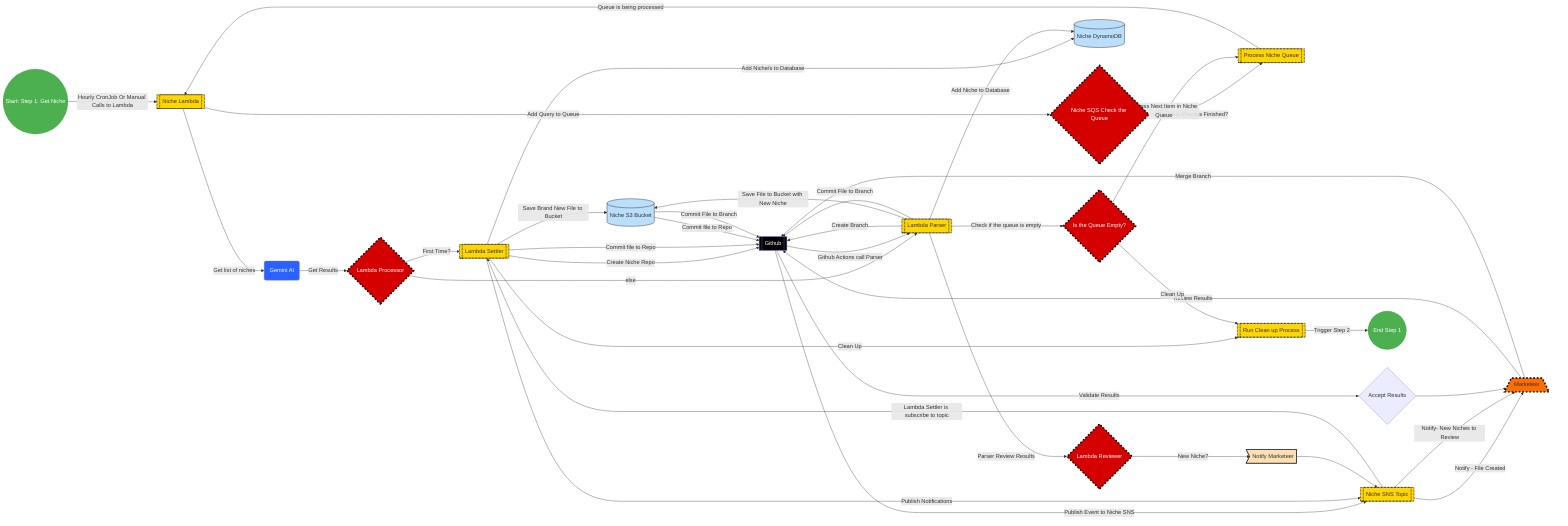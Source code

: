 %%{init: {'securityLevel': 'loose'}}%%
flowchart LR
    %% External ID: get-niches-process-flow-id-1
    Start(("Start: Step 1: Get Niche"))  -- Hourly CronJob Or Manual Calls to Lambda --> B[["Niche Lambda"]]
    B -- Add Query to Queue --> C{"Niche SQS Check the Queue"}
    C -- Previous Process Finished? --> D[["Process Niche Queue"]]
    D -- Queue is being processed --> B
    B -- Get list of niches --> E("Gemini AI")
    E -- Get Results --> F{"Lambda Processor"}
    F -- First Time? --> Q[["Lambda Settler"]]
    Q -- Save Brand New File to Bucket --> H[("Niche S3 Bucket")]
    Q -- Create Niche Repo --> I[["Github"]]
    Q -- Commit file to Repo --> I
    H -- Commit file to Repo --> I
    I -- Publish Event to Niche SNS --> T[["Niche SNS Topic"]]
    T -- Lambda Settler is subscribe to topic --> Q
    Q -- Add Niche/s to Database --> K[("Niche DynamoDB")]
    Q -- Publish Notifications --> T
    T -- Notify - File Created --> L[/"Marketeer"\]
    Q -- Clean Up --> U[["Run Clean up Process"]]
    F -- else --> N[["Lambda Parser"]]
    N -- Create Branch --> I
    N -- Save File to Bucket with New Niche --> H
    N -- Commit File to Branch --> I
    H -- Commit File to Branch --> I
    N -- Parser Review Results --> O{"Lambda Reviewer"}
    O -- New Niche? --> R>"Notify Marketeer"]
    R --> T
    T -- Notify- New Niches to Review --> L
    L -- Review Results --> I
    I -- Validate Results --> S{"Accept Results"}
    S --> L
    L -- Merge Branch --> I
    I -- Github Actions call Parser --> N
    N -- Add Niche to Database --> K
    N -- Check if the queue is empty --> M{"Is the Queue Empty?"}
    M -- Clean Up --> U
    M -- Process Next Item in Niche Queue --> D
    U -- Trigger Step 2 --> End((("End Step 1")))
    %%subgraph Step 2
    %%End-->StartA(("Start Step 2: Get Affiliate Program"))
    %%end
    classDef processStyle stroke-width:2px,stroke-dasharray: 2,stroke:#000000,fill:#FFD600;
    class T,U,N,Q,B,D processStyle;
    classDef startEndStyle stroke:none,fill:#4CAF50,color:#FFFFFF,stroke-width:4px,stroke-dasharray: 0;
    class Start,End,StartA startEndStyle;
    classDef labelStyle fill:#FFE0B2,stroke:#000000
    class R labelStyle
    classDef decisionStyle color:#FFFFFF,fill:#D50000,stroke-width:4px,stroke-dasharray: 5,stroke:#000000
    class F,C,M,O decisionStyle
    classDef dbStyle stroke:#000000,fill:#BBDEFB
    class K,H dbStyle
    style E fill:#2962FF,color:#FFFFFF
    style I stroke-width:1px,stroke-dasharray: 0,fill:#000000,color:#FFFFFF
    style L stroke-width:4px,stroke-dasharray: 5,stroke:#000000,fill:#FF6D00
